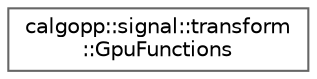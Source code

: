 digraph "Graphical Class Hierarchy"
{
 // LATEX_PDF_SIZE
  bgcolor="transparent";
  edge [fontname=Helvetica,fontsize=10,labelfontname=Helvetica,labelfontsize=10];
  node [fontname=Helvetica,fontsize=10,shape=box,height=0.2,width=0.4];
  rankdir="LR";
  Node0 [label="calgopp::signal::transform\l::GpuFunctions",height=0.2,width=0.4,color="grey40", fillcolor="white", style="filled",URL="$classcalgopp_1_1signal_1_1transform_1_1GpuFunctions.html",tooltip=" "];
}
